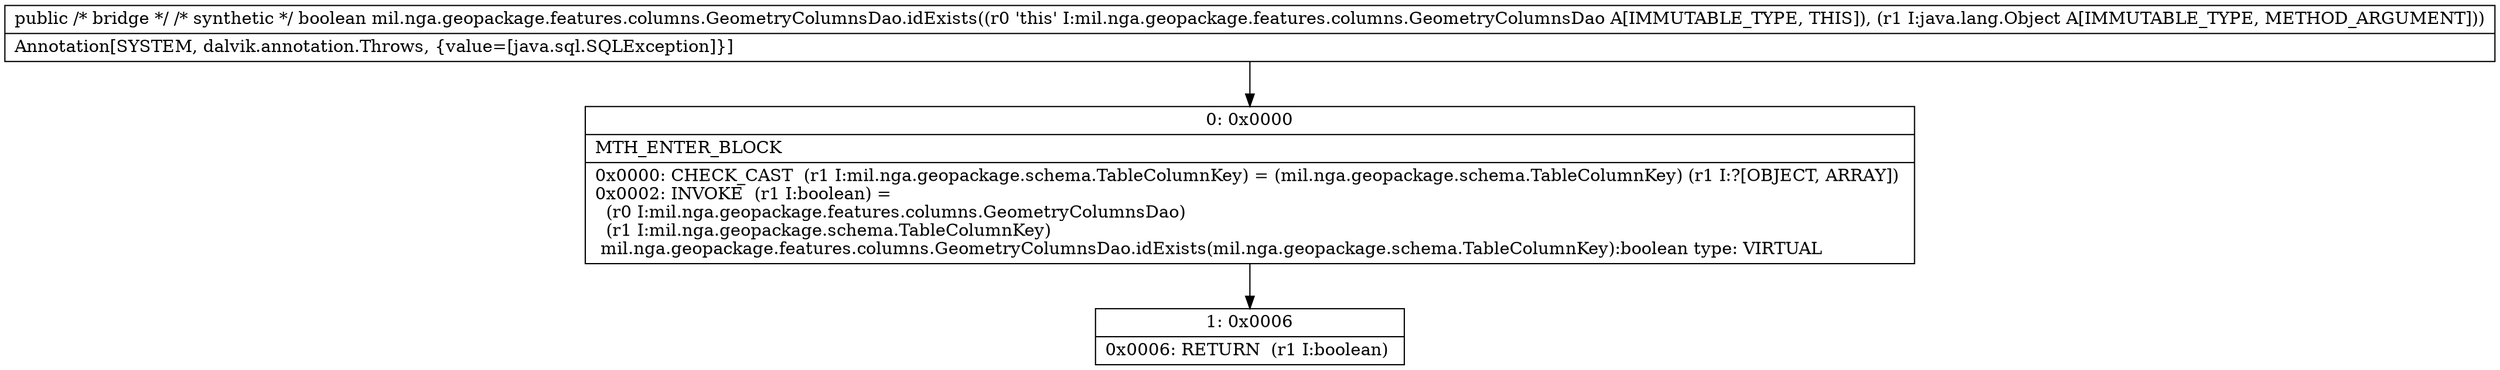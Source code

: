 digraph "CFG formil.nga.geopackage.features.columns.GeometryColumnsDao.idExists(Ljava\/lang\/Object;)Z" {
Node_0 [shape=record,label="{0\:\ 0x0000|MTH_ENTER_BLOCK\l|0x0000: CHECK_CAST  (r1 I:mil.nga.geopackage.schema.TableColumnKey) = (mil.nga.geopackage.schema.TableColumnKey) (r1 I:?[OBJECT, ARRAY]) \l0x0002: INVOKE  (r1 I:boolean) = \l  (r0 I:mil.nga.geopackage.features.columns.GeometryColumnsDao)\l  (r1 I:mil.nga.geopackage.schema.TableColumnKey)\l mil.nga.geopackage.features.columns.GeometryColumnsDao.idExists(mil.nga.geopackage.schema.TableColumnKey):boolean type: VIRTUAL \l}"];
Node_1 [shape=record,label="{1\:\ 0x0006|0x0006: RETURN  (r1 I:boolean) \l}"];
MethodNode[shape=record,label="{public \/* bridge *\/ \/* synthetic *\/ boolean mil.nga.geopackage.features.columns.GeometryColumnsDao.idExists((r0 'this' I:mil.nga.geopackage.features.columns.GeometryColumnsDao A[IMMUTABLE_TYPE, THIS]), (r1 I:java.lang.Object A[IMMUTABLE_TYPE, METHOD_ARGUMENT]))  | Annotation[SYSTEM, dalvik.annotation.Throws, \{value=[java.sql.SQLException]\}]\l}"];
MethodNode -> Node_0;
Node_0 -> Node_1;
}

